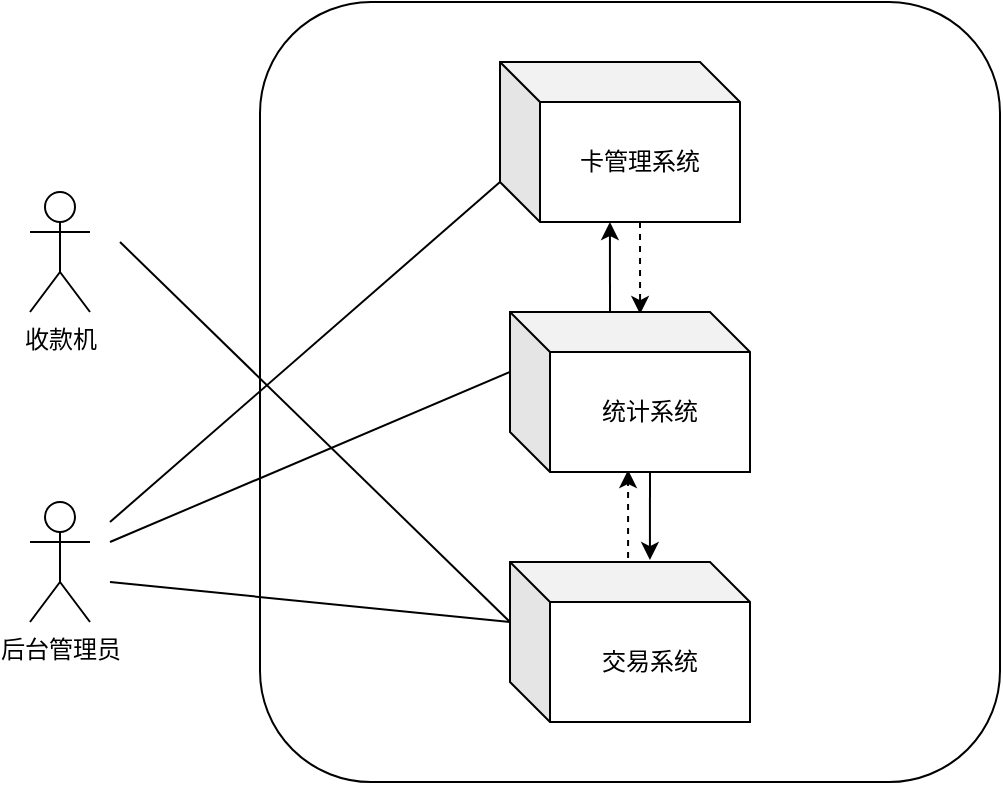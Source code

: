 <mxfile version="13.8.2" type="github">
  <diagram name="Page-1" id="c4acf3e9-155e-7222-9cf6-157b1a14988f">
    <mxGraphModel dx="1102" dy="592" grid="1" gridSize="10" guides="1" tooltips="1" connect="1" arrows="1" fold="1" page="1" pageScale="1" pageWidth="850" pageHeight="1100" background="#ffffff" math="0" shadow="0">
      <root>
        <mxCell id="0" />
        <mxCell id="1" parent="0" />
        <mxCell id="yS9kGnM3tJPGOrR10p0e-15" value="" style="rounded=1;whiteSpace=wrap;html=1;" vertex="1" parent="1">
          <mxGeometry x="275" y="160" width="370" height="390" as="geometry" />
        </mxCell>
        <mxCell id="yS9kGnM3tJPGOrR10p0e-36" style="edgeStyle=orthogonalEdgeStyle;rounded=0;orthogonalLoop=1;jettySize=auto;html=1;exitX=0;exitY=0;exitDx=70;exitDy=80;exitPerimeter=0;entryX=0.542;entryY=0.013;entryDx=0;entryDy=0;entryPerimeter=0;dashed=1;" edge="1" parent="1" source="BU-p0SBEV7-orNtA-VR0-21" target="BU-p0SBEV7-orNtA-VR0-23">
          <mxGeometry relative="1" as="geometry" />
        </mxCell>
        <mxCell id="BU-p0SBEV7-orNtA-VR0-21" value="卡管理系统" style="shape=cube;whiteSpace=wrap;html=1;boundedLbl=1;backgroundOutline=1;darkOpacity=0.05;darkOpacity2=0.1;labelBackgroundColor=none;" parent="1" vertex="1">
          <mxGeometry x="395" y="190" width="120" height="80" as="geometry" />
        </mxCell>
        <mxCell id="yS9kGnM3tJPGOrR10p0e-37" style="edgeStyle=orthogonalEdgeStyle;rounded=0;orthogonalLoop=1;jettySize=auto;html=1;exitX=0.492;exitY=-0.025;exitDx=0;exitDy=0;exitPerimeter=0;entryX=0.492;entryY=0.988;entryDx=0;entryDy=0;entryPerimeter=0;dashed=1;" edge="1" parent="1" source="BU-p0SBEV7-orNtA-VR0-22" target="BU-p0SBEV7-orNtA-VR0-23">
          <mxGeometry relative="1" as="geometry" />
        </mxCell>
        <mxCell id="BU-p0SBEV7-orNtA-VR0-22" value="交易系统&lt;br&gt;" style="shape=cube;whiteSpace=wrap;html=1;boundedLbl=1;backgroundOutline=1;darkOpacity=0.05;darkOpacity2=0.1;labelBackgroundColor=none;fillOpacity=100;" parent="1" vertex="1">
          <mxGeometry x="400" y="440" width="120" height="80" as="geometry" />
        </mxCell>
        <mxCell id="yS9kGnM3tJPGOrR10p0e-34" style="edgeStyle=orthogonalEdgeStyle;rounded=0;orthogonalLoop=1;jettySize=auto;html=1;exitX=0;exitY=0;exitDx=50;exitDy=0;exitPerimeter=0;entryX=0.458;entryY=1;entryDx=0;entryDy=0;entryPerimeter=0;" edge="1" parent="1" source="BU-p0SBEV7-orNtA-VR0-23" target="BU-p0SBEV7-orNtA-VR0-21">
          <mxGeometry relative="1" as="geometry" />
        </mxCell>
        <mxCell id="yS9kGnM3tJPGOrR10p0e-38" style="edgeStyle=orthogonalEdgeStyle;rounded=0;orthogonalLoop=1;jettySize=auto;html=1;exitX=0;exitY=0;exitDx=70;exitDy=80;exitPerimeter=0;entryX=0.583;entryY=-0.012;entryDx=0;entryDy=0;entryPerimeter=0;" edge="1" parent="1" source="BU-p0SBEV7-orNtA-VR0-23" target="BU-p0SBEV7-orNtA-VR0-22">
          <mxGeometry relative="1" as="geometry" />
        </mxCell>
        <mxCell id="BU-p0SBEV7-orNtA-VR0-23" value="统计系统" style="shape=cube;whiteSpace=wrap;html=1;boundedLbl=1;backgroundOutline=1;darkOpacity=0.05;darkOpacity2=0.1;labelBackgroundColor=none;" parent="1" vertex="1">
          <mxGeometry x="400" y="315" width="120" height="80" as="geometry" />
        </mxCell>
        <mxCell id="yS9kGnM3tJPGOrR10p0e-25" value="后台管理员" style="shape=umlActor;verticalLabelPosition=bottom;verticalAlign=top;html=1;" vertex="1" parent="1">
          <mxGeometry x="160" y="410" width="30" height="60" as="geometry" />
        </mxCell>
        <mxCell id="yS9kGnM3tJPGOrR10p0e-26" value="收款机" style="shape=umlActor;verticalLabelPosition=bottom;verticalAlign=top;html=1;" vertex="1" parent="1">
          <mxGeometry x="160" y="255" width="30" height="60" as="geometry" />
        </mxCell>
        <mxCell id="yS9kGnM3tJPGOrR10p0e-28" value="" style="endArrow=none;html=1;entryX=0;entryY=0;entryDx=0;entryDy=60;entryPerimeter=0;" edge="1" parent="1" target="BU-p0SBEV7-orNtA-VR0-21">
          <mxGeometry width="50" height="50" relative="1" as="geometry">
            <mxPoint x="200" y="420" as="sourcePoint" />
            <mxPoint x="90" y="390" as="targetPoint" />
          </mxGeometry>
        </mxCell>
        <mxCell id="yS9kGnM3tJPGOrR10p0e-30" value="" style="endArrow=none;html=1;entryX=0;entryY=0;entryDx=0;entryDy=30;entryPerimeter=0;" edge="1" parent="1" target="BU-p0SBEV7-orNtA-VR0-22">
          <mxGeometry width="50" height="50" relative="1" as="geometry">
            <mxPoint x="200" y="450" as="sourcePoint" />
            <mxPoint x="300" y="276" as="targetPoint" />
          </mxGeometry>
        </mxCell>
        <mxCell id="yS9kGnM3tJPGOrR10p0e-31" value="" style="endArrow=none;html=1;entryX=0;entryY=0;entryDx=0;entryDy=30;entryPerimeter=0;" edge="1" parent="1" target="BU-p0SBEV7-orNtA-VR0-23">
          <mxGeometry width="50" height="50" relative="1" as="geometry">
            <mxPoint x="200" y="430" as="sourcePoint" />
            <mxPoint x="410" y="260" as="targetPoint" />
          </mxGeometry>
        </mxCell>
        <mxCell id="yS9kGnM3tJPGOrR10p0e-40" value="" style="endArrow=none;html=1;" edge="1" parent="1">
          <mxGeometry width="50" height="50" relative="1" as="geometry">
            <mxPoint x="205" y="280" as="sourcePoint" />
            <mxPoint x="400" y="470" as="targetPoint" />
          </mxGeometry>
        </mxCell>
      </root>
    </mxGraphModel>
  </diagram>
</mxfile>
